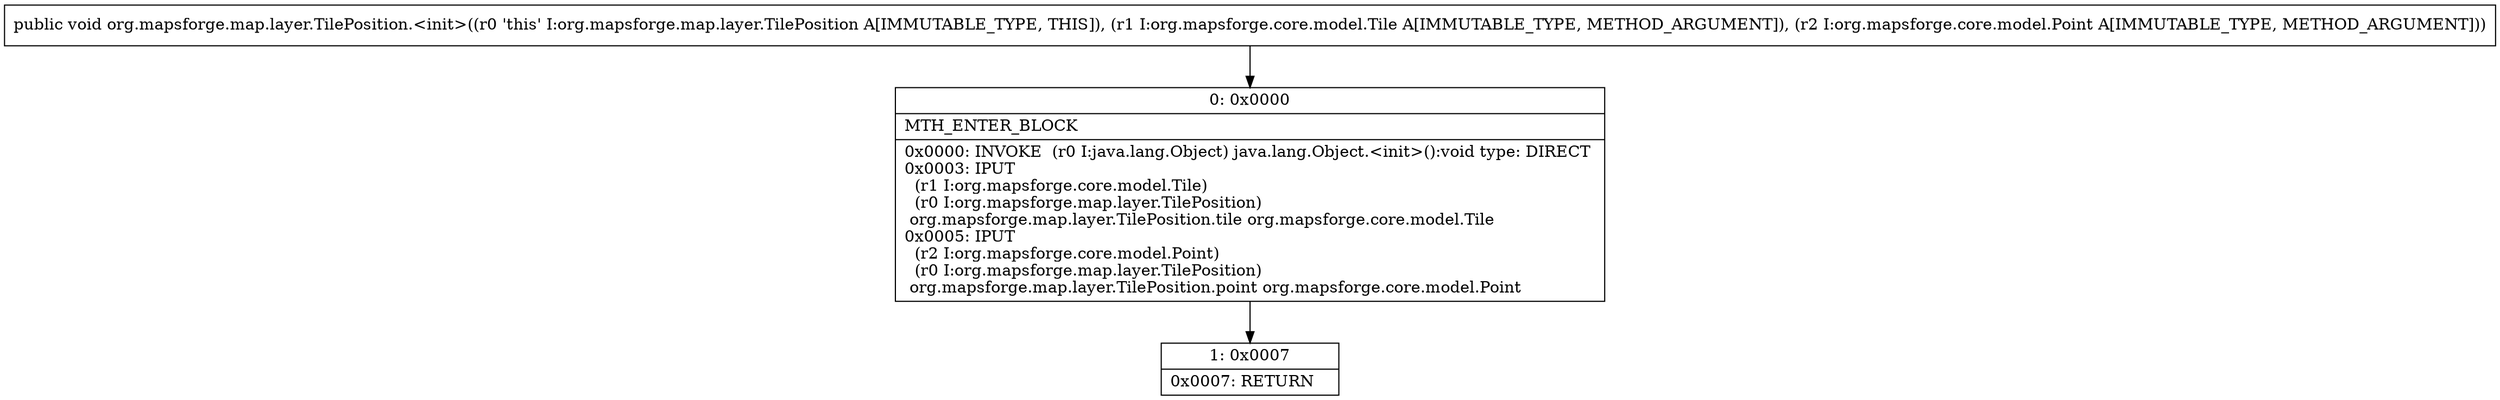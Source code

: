 digraph "CFG fororg.mapsforge.map.layer.TilePosition.\<init\>(Lorg\/mapsforge\/core\/model\/Tile;Lorg\/mapsforge\/core\/model\/Point;)V" {
Node_0 [shape=record,label="{0\:\ 0x0000|MTH_ENTER_BLOCK\l|0x0000: INVOKE  (r0 I:java.lang.Object) java.lang.Object.\<init\>():void type: DIRECT \l0x0003: IPUT  \l  (r1 I:org.mapsforge.core.model.Tile)\l  (r0 I:org.mapsforge.map.layer.TilePosition)\l org.mapsforge.map.layer.TilePosition.tile org.mapsforge.core.model.Tile \l0x0005: IPUT  \l  (r2 I:org.mapsforge.core.model.Point)\l  (r0 I:org.mapsforge.map.layer.TilePosition)\l org.mapsforge.map.layer.TilePosition.point org.mapsforge.core.model.Point \l}"];
Node_1 [shape=record,label="{1\:\ 0x0007|0x0007: RETURN   \l}"];
MethodNode[shape=record,label="{public void org.mapsforge.map.layer.TilePosition.\<init\>((r0 'this' I:org.mapsforge.map.layer.TilePosition A[IMMUTABLE_TYPE, THIS]), (r1 I:org.mapsforge.core.model.Tile A[IMMUTABLE_TYPE, METHOD_ARGUMENT]), (r2 I:org.mapsforge.core.model.Point A[IMMUTABLE_TYPE, METHOD_ARGUMENT])) }"];
MethodNode -> Node_0;
Node_0 -> Node_1;
}

